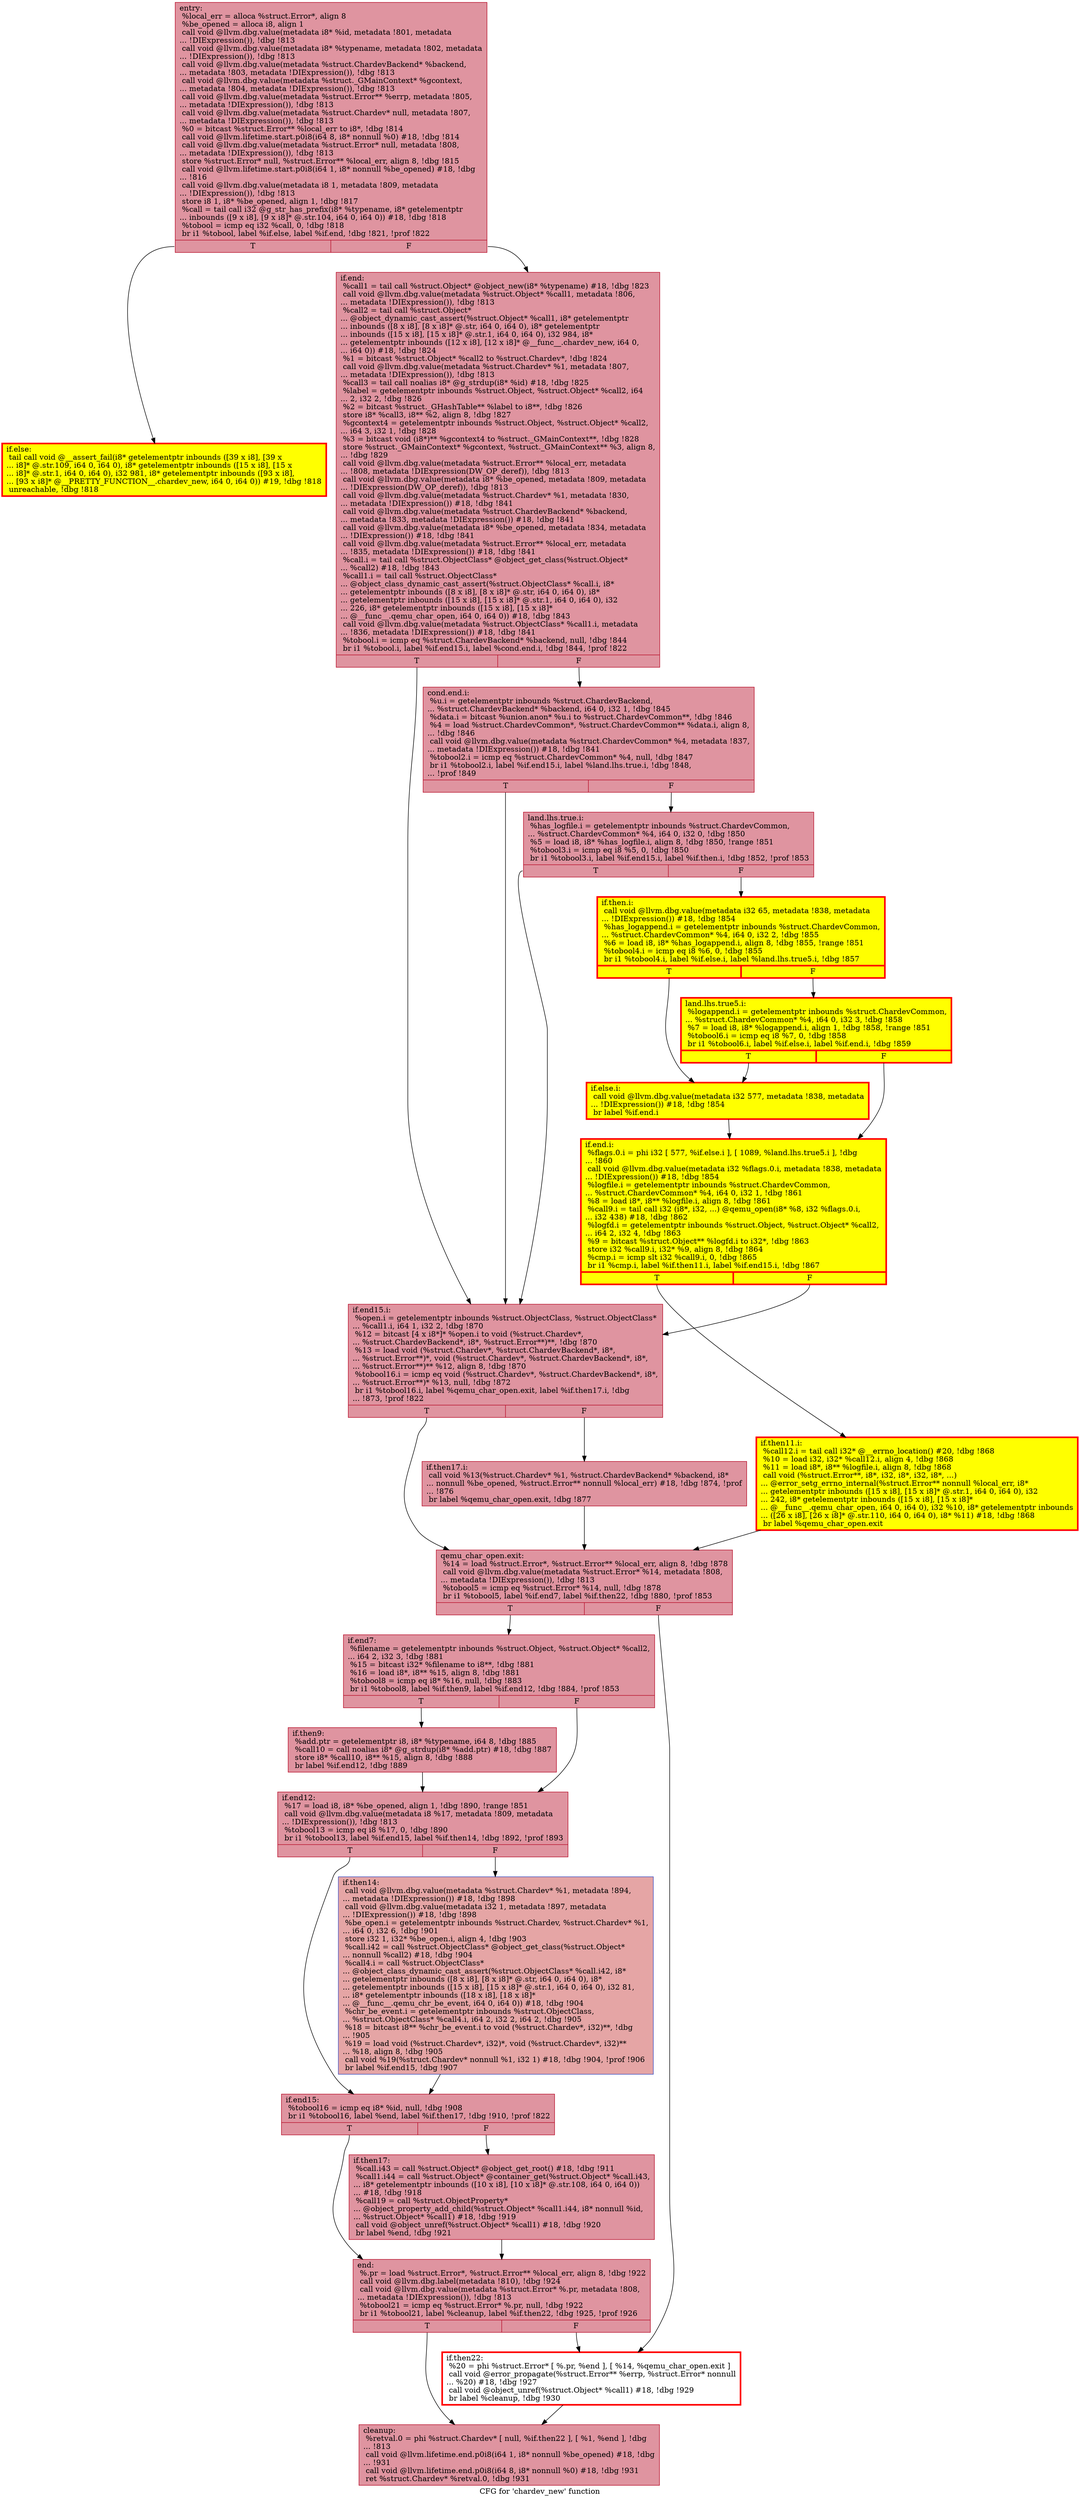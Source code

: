 digraph "CFG for 'chardev_new' function" {
	label="CFG for 'chardev_new' function";

	Node0x55fa00e3dc00 [shape=record,color="#b70d28ff", style=filled, fillcolor="#b70d2870",label="{entry:\l  %local_err = alloca %struct.Error*, align 8\l  %be_opened = alloca i8, align 1\l  call void @llvm.dbg.value(metadata i8* %id, metadata !801, metadata\l... !DIExpression()), !dbg !813\l  call void @llvm.dbg.value(metadata i8* %typename, metadata !802, metadata\l... !DIExpression()), !dbg !813\l  call void @llvm.dbg.value(metadata %struct.ChardevBackend* %backend,\l... metadata !803, metadata !DIExpression()), !dbg !813\l  call void @llvm.dbg.value(metadata %struct._GMainContext* %gcontext,\l... metadata !804, metadata !DIExpression()), !dbg !813\l  call void @llvm.dbg.value(metadata %struct.Error** %errp, metadata !805,\l... metadata !DIExpression()), !dbg !813\l  call void @llvm.dbg.value(metadata %struct.Chardev* null, metadata !807,\l... metadata !DIExpression()), !dbg !813\l  %0 = bitcast %struct.Error** %local_err to i8*, !dbg !814\l  call void @llvm.lifetime.start.p0i8(i64 8, i8* nonnull %0) #18, !dbg !814\l  call void @llvm.dbg.value(metadata %struct.Error* null, metadata !808,\l... metadata !DIExpression()), !dbg !813\l  store %struct.Error* null, %struct.Error** %local_err, align 8, !dbg !815\l  call void @llvm.lifetime.start.p0i8(i64 1, i8* nonnull %be_opened) #18, !dbg\l... !816\l  call void @llvm.dbg.value(metadata i8 1, metadata !809, metadata\l... !DIExpression()), !dbg !813\l  store i8 1, i8* %be_opened, align 1, !dbg !817\l  %call = tail call i32 @g_str_has_prefix(i8* %typename, i8* getelementptr\l... inbounds ([9 x i8], [9 x i8]* @.str.104, i64 0, i64 0)) #18, !dbg !818\l  %tobool = icmp eq i32 %call, 0, !dbg !818\l  br i1 %tobool, label %if.else, label %if.end, !dbg !821, !prof !822\l|{<s0>T|<s1>F}}"];
	Node0x55fa00e3dc00:s0 -> Node0x55fa00e457c0;
	Node0x55fa00e3dc00:s1 -> Node0x55fa00e45750;
	Node0x55fa00e457c0 [shape=record,penwidth=3.0, style="filled", color="red", fillcolor="yellow",label="{if.else:                                          \l  tail call void @__assert_fail(i8* getelementptr inbounds ([39 x i8], [39 x\l... i8]* @.str.109, i64 0, i64 0), i8* getelementptr inbounds ([15 x i8], [15 x\l... i8]* @.str.1, i64 0, i64 0), i32 981, i8* getelementptr inbounds ([93 x i8],\l... [93 x i8]* @__PRETTY_FUNCTION__.chardev_new, i64 0, i64 0)) #19, !dbg !818\l  unreachable, !dbg !818\l}"];
	Node0x55fa00e45750 [shape=record,color="#b70d28ff", style=filled, fillcolor="#b70d2870",label="{if.end:                                           \l  %call1 = tail call %struct.Object* @object_new(i8* %typename) #18, !dbg !823\l  call void @llvm.dbg.value(metadata %struct.Object* %call1, metadata !806,\l... metadata !DIExpression()), !dbg !813\l  %call2 = tail call %struct.Object*\l... @object_dynamic_cast_assert(%struct.Object* %call1, i8* getelementptr\l... inbounds ([8 x i8], [8 x i8]* @.str, i64 0, i64 0), i8* getelementptr\l... inbounds ([15 x i8], [15 x i8]* @.str.1, i64 0, i64 0), i32 984, i8*\l... getelementptr inbounds ([12 x i8], [12 x i8]* @__func__.chardev_new, i64 0,\l... i64 0)) #18, !dbg !824\l  %1 = bitcast %struct.Object* %call2 to %struct.Chardev*, !dbg !824\l  call void @llvm.dbg.value(metadata %struct.Chardev* %1, metadata !807,\l... metadata !DIExpression()), !dbg !813\l  %call3 = tail call noalias i8* @g_strdup(i8* %id) #18, !dbg !825\l  %label = getelementptr inbounds %struct.Object, %struct.Object* %call2, i64\l... 2, i32 2, !dbg !826\l  %2 = bitcast %struct._GHashTable** %label to i8**, !dbg !826\l  store i8* %call3, i8** %2, align 8, !dbg !827\l  %gcontext4 = getelementptr inbounds %struct.Object, %struct.Object* %call2,\l... i64 3, i32 1, !dbg !828\l  %3 = bitcast void (i8*)** %gcontext4 to %struct._GMainContext**, !dbg !828\l  store %struct._GMainContext* %gcontext, %struct._GMainContext** %3, align 8,\l... !dbg !829\l  call void @llvm.dbg.value(metadata %struct.Error** %local_err, metadata\l... !808, metadata !DIExpression(DW_OP_deref)), !dbg !813\l  call void @llvm.dbg.value(metadata i8* %be_opened, metadata !809, metadata\l... !DIExpression(DW_OP_deref)), !dbg !813\l  call void @llvm.dbg.value(metadata %struct.Chardev* %1, metadata !830,\l... metadata !DIExpression()) #18, !dbg !841\l  call void @llvm.dbg.value(metadata %struct.ChardevBackend* %backend,\l... metadata !833, metadata !DIExpression()) #18, !dbg !841\l  call void @llvm.dbg.value(metadata i8* %be_opened, metadata !834, metadata\l... !DIExpression()) #18, !dbg !841\l  call void @llvm.dbg.value(metadata %struct.Error** %local_err, metadata\l... !835, metadata !DIExpression()) #18, !dbg !841\l  %call.i = tail call %struct.ObjectClass* @object_get_class(%struct.Object*\l... %call2) #18, !dbg !843\l  %call1.i = tail call %struct.ObjectClass*\l... @object_class_dynamic_cast_assert(%struct.ObjectClass* %call.i, i8*\l... getelementptr inbounds ([8 x i8], [8 x i8]* @.str, i64 0, i64 0), i8*\l... getelementptr inbounds ([15 x i8], [15 x i8]* @.str.1, i64 0, i64 0), i32\l... 226, i8* getelementptr inbounds ([15 x i8], [15 x i8]*\l... @__func__.qemu_char_open, i64 0, i64 0)) #18, !dbg !843\l  call void @llvm.dbg.value(metadata %struct.ObjectClass* %call1.i, metadata\l... !836, metadata !DIExpression()) #18, !dbg !841\l  %tobool.i = icmp eq %struct.ChardevBackend* %backend, null, !dbg !844\l  br i1 %tobool.i, label %if.end15.i, label %cond.end.i, !dbg !844, !prof !822\l|{<s0>T|<s1>F}}"];
	Node0x55fa00e45750:s0 -> Node0x55fa00e385c0;
	Node0x55fa00e45750:s1 -> Node0x55fa00dd5e10;
	Node0x55fa00dd5e10 [shape=record,color="#b70d28ff", style=filled, fillcolor="#b70d2870",label="{cond.end.i:                                       \l  %u.i = getelementptr inbounds %struct.ChardevBackend,\l... %struct.ChardevBackend* %backend, i64 0, i32 1, !dbg !845\l  %data.i = bitcast %union.anon* %u.i to %struct.ChardevCommon**, !dbg !846\l  %4 = load %struct.ChardevCommon*, %struct.ChardevCommon** %data.i, align 8,\l... !dbg !846\l  call void @llvm.dbg.value(metadata %struct.ChardevCommon* %4, metadata !837,\l... metadata !DIExpression()) #18, !dbg !841\l  %tobool2.i = icmp eq %struct.ChardevCommon* %4, null, !dbg !847\l  br i1 %tobool2.i, label %if.end15.i, label %land.lhs.true.i, !dbg !848,\l... !prof !849\l|{<s0>T|<s1>F}}"];
	Node0x55fa00dd5e10:s0 -> Node0x55fa00e385c0;
	Node0x55fa00dd5e10:s1 -> Node0x55fa00dffce0;
	Node0x55fa00dffce0 [shape=record,color="#b70d28ff", style=filled, fillcolor="#b70d2870",label="{land.lhs.true.i:                                  \l  %has_logfile.i = getelementptr inbounds %struct.ChardevCommon,\l... %struct.ChardevCommon* %4, i64 0, i32 0, !dbg !850\l  %5 = load i8, i8* %has_logfile.i, align 8, !dbg !850, !range !851\l  %tobool3.i = icmp eq i8 %5, 0, !dbg !850\l  br i1 %tobool3.i, label %if.end15.i, label %if.then.i, !dbg !852, !prof !853\l|{<s0>T|<s1>F}}"];
	Node0x55fa00dffce0:s0 -> Node0x55fa00e385c0;
	Node0x55fa00dffce0:s1 -> Node0x55fa00e4a180;
	Node0x55fa00e4a180 [shape=record,penwidth=3.0, style="filled", color="red", fillcolor="yellow",label="{if.then.i:                                        \l  call void @llvm.dbg.value(metadata i32 65, metadata !838, metadata\l... !DIExpression()) #18, !dbg !854\l  %has_logappend.i = getelementptr inbounds %struct.ChardevCommon,\l... %struct.ChardevCommon* %4, i64 0, i32 2, !dbg !855\l  %6 = load i8, i8* %has_logappend.i, align 8, !dbg !855, !range !851\l  %tobool4.i = icmp eq i8 %6, 0, !dbg !855\l  br i1 %tobool4.i, label %if.else.i, label %land.lhs.true5.i, !dbg !857\l|{<s0>T|<s1>F}}"];
	Node0x55fa00e4a180:s0 -> Node0x55fa00d287a0;
	Node0x55fa00e4a180:s1 -> Node0x55fa00ca0b40;
	Node0x55fa00ca0b40 [shape=record,penwidth=3.0, style="filled", color="red", fillcolor="yellow",label="{land.lhs.true5.i:                                 \l  %logappend.i = getelementptr inbounds %struct.ChardevCommon,\l... %struct.ChardevCommon* %4, i64 0, i32 3, !dbg !858\l  %7 = load i8, i8* %logappend.i, align 1, !dbg !858, !range !851\l  %tobool6.i = icmp eq i8 %7, 0, !dbg !858\l  br i1 %tobool6.i, label %if.else.i, label %if.end.i, !dbg !859\l|{<s0>T|<s1>F}}"];
	Node0x55fa00ca0b40:s0 -> Node0x55fa00d287a0;
	Node0x55fa00ca0b40:s1 -> Node0x55fa00cc8290;
	Node0x55fa00d287a0 [shape=record,penwidth=3.0, style="filled", color="red", fillcolor="yellow",label="{if.else.i:                                        \l  call void @llvm.dbg.value(metadata i32 577, metadata !838, metadata\l... !DIExpression()) #18, !dbg !854\l  br label %if.end.i\l}"];
	Node0x55fa00d287a0 -> Node0x55fa00cc8290;
	Node0x55fa00cc8290 [shape=record,penwidth=3.0, style="filled", color="red", fillcolor="yellow",label="{if.end.i:                                         \l  %flags.0.i = phi i32 [ 577, %if.else.i ], [ 1089, %land.lhs.true5.i ], !dbg\l... !860\l  call void @llvm.dbg.value(metadata i32 %flags.0.i, metadata !838, metadata\l... !DIExpression()) #18, !dbg !854\l  %logfile.i = getelementptr inbounds %struct.ChardevCommon,\l... %struct.ChardevCommon* %4, i64 0, i32 1, !dbg !861\l  %8 = load i8*, i8** %logfile.i, align 8, !dbg !861\l  %call9.i = tail call i32 (i8*, i32, ...) @qemu_open(i8* %8, i32 %flags.0.i,\l... i32 438) #18, !dbg !862\l  %logfd.i = getelementptr inbounds %struct.Object, %struct.Object* %call2,\l... i64 2, i32 4, !dbg !863\l  %9 = bitcast %struct.Object** %logfd.i to i32*, !dbg !863\l  store i32 %call9.i, i32* %9, align 8, !dbg !864\l  %cmp.i = icmp slt i32 %call9.i, 0, !dbg !865\l  br i1 %cmp.i, label %if.then11.i, label %if.end15.i, !dbg !867\l|{<s0>T|<s1>F}}"];
	Node0x55fa00cc8290:s0 -> Node0x55fa00e4bd50;
	Node0x55fa00cc8290:s1 -> Node0x55fa00e385c0;
	Node0x55fa00e4bd50 [shape=record,penwidth=3.0, style="filled", color="red", fillcolor="yellow",label="{if.then11.i:                                      \l  %call12.i = tail call i32* @__errno_location() #20, !dbg !868\l  %10 = load i32, i32* %call12.i, align 4, !dbg !868\l  %11 = load i8*, i8** %logfile.i, align 8, !dbg !868\l  call void (%struct.Error**, i8*, i32, i8*, i32, i8*, ...)\l... @error_setg_errno_internal(%struct.Error** nonnull %local_err, i8*\l... getelementptr inbounds ([15 x i8], [15 x i8]* @.str.1, i64 0, i64 0), i32\l... 242, i8* getelementptr inbounds ([15 x i8], [15 x i8]*\l... @__func__.qemu_char_open, i64 0, i64 0), i32 %10, i8* getelementptr inbounds\l... ([26 x i8], [26 x i8]* @.str.110, i64 0, i64 0), i8* %11) #18, !dbg !868\l  br label %qemu_char_open.exit\l}"];
	Node0x55fa00e4bd50 -> Node0x55fa00ccfe20;
	Node0x55fa00e385c0 [shape=record,color="#b70d28ff", style=filled, fillcolor="#b70d2870",label="{if.end15.i:                                       \l  %open.i = getelementptr inbounds %struct.ObjectClass, %struct.ObjectClass*\l... %call1.i, i64 1, i32 2, !dbg !870\l  %12 = bitcast [4 x i8*]* %open.i to void (%struct.Chardev*,\l... %struct.ChardevBackend*, i8*, %struct.Error**)**, !dbg !870\l  %13 = load void (%struct.Chardev*, %struct.ChardevBackend*, i8*,\l... %struct.Error**)*, void (%struct.Chardev*, %struct.ChardevBackend*, i8*,\l... %struct.Error**)** %12, align 8, !dbg !870\l  %tobool16.i = icmp eq void (%struct.Chardev*, %struct.ChardevBackend*, i8*,\l... %struct.Error**)* %13, null, !dbg !872\l  br i1 %tobool16.i, label %qemu_char_open.exit, label %if.then17.i, !dbg\l... !873, !prof !822\l|{<s0>T|<s1>F}}"];
	Node0x55fa00e385c0:s0 -> Node0x55fa00ccfe20;
	Node0x55fa00e385c0:s1 -> Node0x55fa00d82110;
	Node0x55fa00d82110 [shape=record,color="#b70d28ff", style=filled, fillcolor="#b70d2870",label="{if.then17.i:                                      \l  call void %13(%struct.Chardev* %1, %struct.ChardevBackend* %backend, i8*\l... nonnull %be_opened, %struct.Error** nonnull %local_err) #18, !dbg !874, !prof\l... !876\l  br label %qemu_char_open.exit, !dbg !877\l}"];
	Node0x55fa00d82110 -> Node0x55fa00ccfe20;
	Node0x55fa00ccfe20 [shape=record,color="#b70d28ff", style=filled, fillcolor="#b70d2870",label="{qemu_char_open.exit:                              \l  %14 = load %struct.Error*, %struct.Error** %local_err, align 8, !dbg !878\l  call void @llvm.dbg.value(metadata %struct.Error* %14, metadata !808,\l... metadata !DIExpression()), !dbg !813\l  %tobool5 = icmp eq %struct.Error* %14, null, !dbg !878\l  br i1 %tobool5, label %if.end7, label %if.then22, !dbg !880, !prof !853\l|{<s0>T|<s1>F}}"];
	Node0x55fa00ccfe20:s0 -> Node0x55fa00c6b710;
	Node0x55fa00ccfe20:s1 -> Node0x55fa00e4a850;
	Node0x55fa00c6b710 [shape=record,color="#b70d28ff", style=filled, fillcolor="#b70d2870",label="{if.end7:                                          \l  %filename = getelementptr inbounds %struct.Object, %struct.Object* %call2,\l... i64 2, i32 3, !dbg !881\l  %15 = bitcast i32* %filename to i8**, !dbg !881\l  %16 = load i8*, i8** %15, align 8, !dbg !881\l  %tobool8 = icmp eq i8* %16, null, !dbg !883\l  br i1 %tobool8, label %if.then9, label %if.end12, !dbg !884, !prof !853\l|{<s0>T|<s1>F}}"];
	Node0x55fa00c6b710:s0 -> Node0x55fa00e46920;
	Node0x55fa00c6b710:s1 -> Node0x55fa00e46970;
	Node0x55fa00e46920 [shape=record,color="#b70d28ff", style=filled, fillcolor="#b70d2870",label="{if.then9:                                         \l  %add.ptr = getelementptr i8, i8* %typename, i64 8, !dbg !885\l  %call10 = call noalias i8* @g_strdup(i8* %add.ptr) #18, !dbg !887\l  store i8* %call10, i8** %15, align 8, !dbg !888\l  br label %if.end12, !dbg !889\l}"];
	Node0x55fa00e46920 -> Node0x55fa00e46970;
	Node0x55fa00e46970 [shape=record,color="#b70d28ff", style=filled, fillcolor="#b70d2870",label="{if.end12:                                         \l  %17 = load i8, i8* %be_opened, align 1, !dbg !890, !range !851\l  call void @llvm.dbg.value(metadata i8 %17, metadata !809, metadata\l... !DIExpression()), !dbg !813\l  %tobool13 = icmp eq i8 %17, 0, !dbg !890\l  br i1 %tobool13, label %if.end15, label %if.then14, !dbg !892, !prof !893\l|{<s0>T|<s1>F}}"];
	Node0x55fa00e46970:s0 -> Node0x55fa00e496c0;
	Node0x55fa00e46970:s1 -> Node0x55fa00e49650;
	Node0x55fa00e49650 [shape=record,color="#3d50c3ff", style=filled, fillcolor="#c5333470",label="{if.then14:                                        \l  call void @llvm.dbg.value(metadata %struct.Chardev* %1, metadata !894,\l... metadata !DIExpression()) #18, !dbg !898\l  call void @llvm.dbg.value(metadata i32 1, metadata !897, metadata\l... !DIExpression()) #18, !dbg !898\l  %be_open.i = getelementptr inbounds %struct.Chardev, %struct.Chardev* %1,\l... i64 0, i32 6, !dbg !901\l  store i32 1, i32* %be_open.i, align 4, !dbg !903\l  %call.i42 = call %struct.ObjectClass* @object_get_class(%struct.Object*\l... nonnull %call2) #18, !dbg !904\l  %call4.i = call %struct.ObjectClass*\l... @object_class_dynamic_cast_assert(%struct.ObjectClass* %call.i42, i8*\l... getelementptr inbounds ([8 x i8], [8 x i8]* @.str, i64 0, i64 0), i8*\l... getelementptr inbounds ([15 x i8], [15 x i8]* @.str.1, i64 0, i64 0), i32 81,\l... i8* getelementptr inbounds ([18 x i8], [18 x i8]*\l... @__func__.qemu_chr_be_event, i64 0, i64 0)) #18, !dbg !904\l  %chr_be_event.i = getelementptr inbounds %struct.ObjectClass,\l... %struct.ObjectClass* %call4.i, i64 2, i32 2, i64 2, !dbg !905\l  %18 = bitcast i8** %chr_be_event.i to void (%struct.Chardev*, i32)**, !dbg\l... !905\l  %19 = load void (%struct.Chardev*, i32)*, void (%struct.Chardev*, i32)**\l... %18, align 8, !dbg !905\l  call void %19(%struct.Chardev* nonnull %1, i32 1) #18, !dbg !904, !prof !906\l  br label %if.end15, !dbg !907\l}"];
	Node0x55fa00e49650 -> Node0x55fa00e496c0;
	Node0x55fa00e496c0 [shape=record,color="#b70d28ff", style=filled, fillcolor="#b70d2870",label="{if.end15:                                         \l  %tobool16 = icmp eq i8* %id, null, !dbg !908\l  br i1 %tobool16, label %end, label %if.then17, !dbg !910, !prof !822\l|{<s0>T|<s1>F}}"];
	Node0x55fa00e496c0:s0 -> Node0x55fa00e47ea0;
	Node0x55fa00e496c0:s1 -> Node0x55fa00e49d20;
	Node0x55fa00e49d20 [shape=record,color="#b70d28ff", style=filled, fillcolor="#b70d2870",label="{if.then17:                                        \l  %call.i43 = call %struct.Object* @object_get_root() #18, !dbg !911\l  %call1.i44 = call %struct.Object* @container_get(%struct.Object* %call.i43,\l... i8* getelementptr inbounds ([10 x i8], [10 x i8]* @.str.108, i64 0, i64 0))\l... #18, !dbg !918\l  %call19 = call %struct.ObjectProperty*\l... @object_property_add_child(%struct.Object* %call1.i44, i8* nonnull %id,\l... %struct.Object* %call1) #18, !dbg !919\l  call void @object_unref(%struct.Object* %call1) #18, !dbg !920\l  br label %end, !dbg !921\l}"];
	Node0x55fa00e49d20 -> Node0x55fa00e47ea0;
	Node0x55fa00e47ea0 [shape=record,color="#b70d28ff", style=filled, fillcolor="#b70d2870",label="{end:                                              \l  %.pr = load %struct.Error*, %struct.Error** %local_err, align 8, !dbg !922\l  call void @llvm.dbg.label(metadata !810), !dbg !924\l  call void @llvm.dbg.value(metadata %struct.Error* %.pr, metadata !808,\l... metadata !DIExpression()), !dbg !813\l  %tobool21 = icmp eq %struct.Error* %.pr, null, !dbg !922\l  br i1 %tobool21, label %cleanup, label %if.then22, !dbg !925, !prof !926\l|{<s0>T|<s1>F}}"];
	Node0x55fa00e47ea0:s0 -> Node0x55fa00e476c0;
	Node0x55fa00e47ea0:s1 -> Node0x55fa00e4a850;
	Node0x55fa00e4a850 [shape=record,penwidth=3.0, color="red",label="{if.then22:                                        \l  %20 = phi %struct.Error* [ %.pr, %end ], [ %14, %qemu_char_open.exit ]\l  call void @error_propagate(%struct.Error** %errp, %struct.Error* nonnull\l... %20) #18, !dbg !927\l  call void @object_unref(%struct.Object* %call1) #18, !dbg !929\l  br label %cleanup, !dbg !930\l}"];
	Node0x55fa00e4a850 -> Node0x55fa00e476c0;
	Node0x55fa00e476c0 [shape=record,color="#b70d28ff", style=filled, fillcolor="#b70d2870",label="{cleanup:                                          \l  %retval.0 = phi %struct.Chardev* [ null, %if.then22 ], [ %1, %end ], !dbg\l... !813\l  call void @llvm.lifetime.end.p0i8(i64 1, i8* nonnull %be_opened) #18, !dbg\l... !931\l  call void @llvm.lifetime.end.p0i8(i64 8, i8* nonnull %0) #18, !dbg !931\l  ret %struct.Chardev* %retval.0, !dbg !931\l}"];
}
